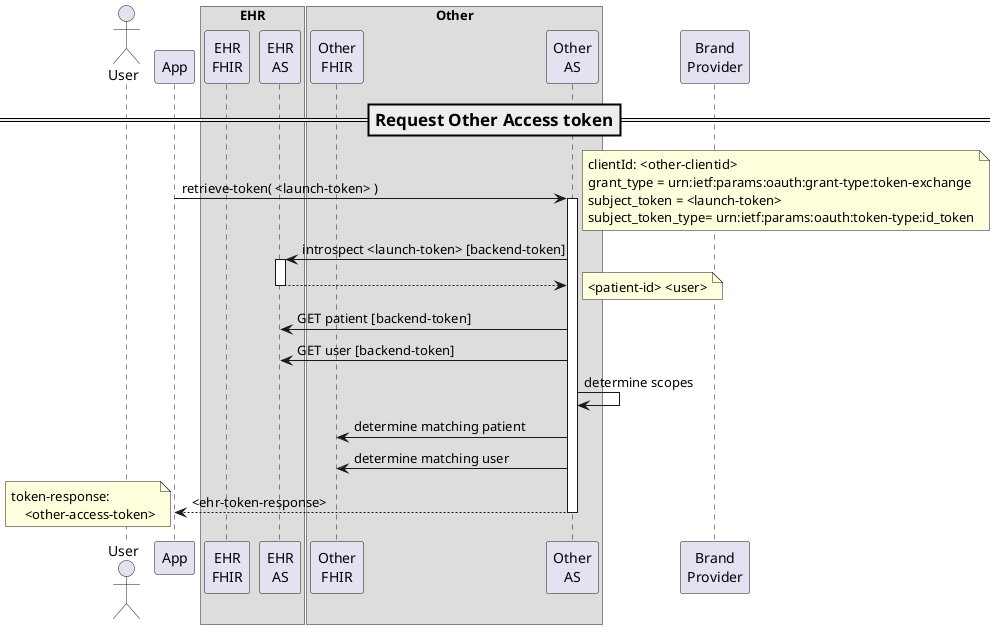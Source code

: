 @startuml

actor User
participant "App" as App
box EHR
    participant  "EHR\nFHIR" as EhrFHIR
    participant  "EHR\nAS" as EhrAS
end box
box Other
    participant  "Other\nFHIR" as OtherFHIR
    participant  "Other\nAS" as OtherAS
end box
participant  "Brand\nProvider" as BrandProvider

=== Request Other Access token ==
App -> OtherAS ++: retrieve-token( <launch-token> )
note right
    clientId: <other-clientid>
    grant_type = urn:ietf:params:oauth:grant-type:token-exchange
    subject_token = <launch-token>
    subject_token_type= urn:ietf:params:oauth:token-type:id_token
end note
OtherAS ->  EhrAS ++: introspect <launch-token> [backend-token]
OtherAS <-- EhrAS --
note right: <patient-id> <user>
OtherAS -> EhrAS: GET patient [backend-token]
OtherAS -> EhrAS: GET user [backend-token]
OtherAS -> OtherAS: determine scopes
OtherAS -> OtherFHIR: determine matching patient 
OtherAS -> OtherFHIR: determine matching user
App <-- OtherAS --: <ehr-token-response>
note left
    token-response:
        <other-access-token>
end note

@enduml